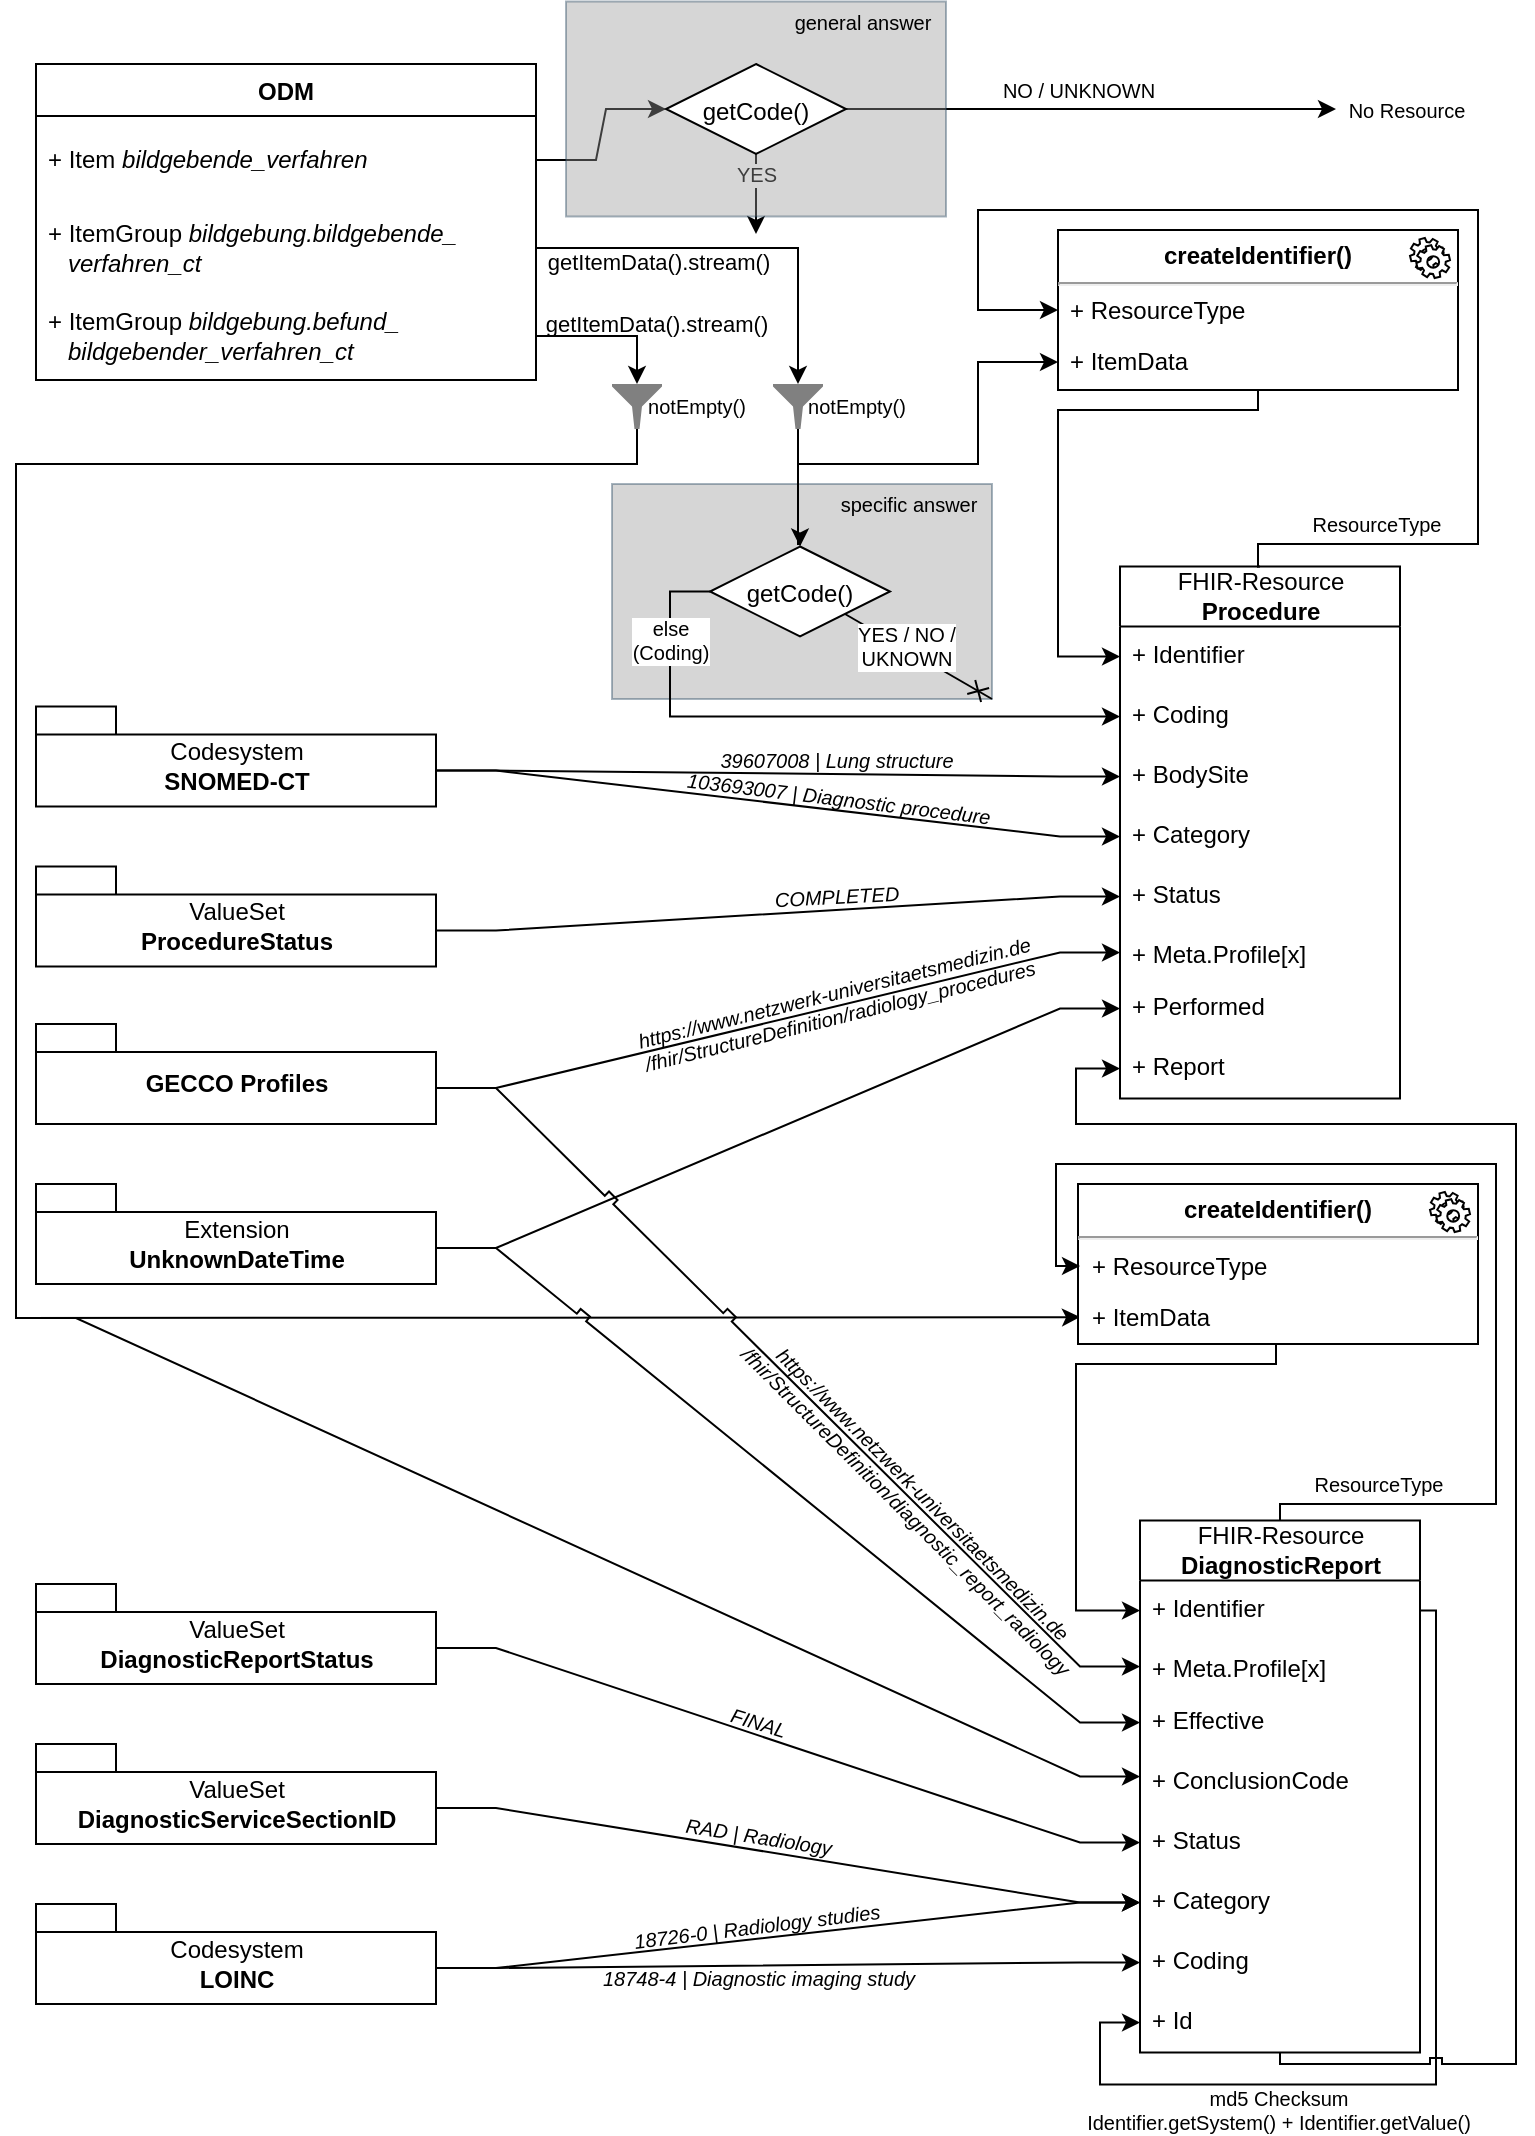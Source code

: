 <mxfile version="14.1.8" type="device"><diagram id="iyaxrp2BYqomliWlwEI3" name="Seite-1"><mxGraphModel dx="981" dy="567" grid="1" gridSize="10" guides="1" tooltips="1" connect="1" arrows="1" fold="0" page="1" pageScale="1" pageWidth="827" pageHeight="1169" math="0" shadow="0"><root><mxCell id="0"/><mxCell id="1" parent="0"/><mxCell id="_wZWQKxSspzxyNyO0kQq-55" style="edgeStyle=orthogonalEdgeStyle;rounded=0;jumpStyle=sharp;orthogonalLoop=1;jettySize=auto;html=1;entryX=0;entryY=0.5;entryDx=0;entryDy=0;endArrow=classic;endFill=1;fontSize=10;exitX=0.5;exitY=1;exitDx=0;exitDy=0;exitPerimeter=0;" parent="1" source="_wZWQKxSspzxyNyO0kQq-5" target="_wZWQKxSspzxyNyO0kQq-35" edge="1"><mxGeometry relative="1" as="geometry"><mxPoint x="310" y="260" as="sourcePoint"/><Array as="points"><mxPoint x="341" y="240"/><mxPoint x="30" y="240"/><mxPoint x="30" y="667"/><mxPoint x="540" y="667"/></Array></mxGeometry></mxCell><mxCell id="inN6EH1Bo5AT8wFp5_ku-1" value="&lt;p style=&quot;margin: 0px ; margin-top: 6px ; text-align: center&quot;&gt;&lt;b&gt;createIdentifier()&lt;/b&gt;&lt;/p&gt;&lt;hr&gt;&lt;p style=&quot;margin: 0px ; margin-left: 8px&quot;&gt;&lt;span style=&quot;color: rgba(0 , 0 , 0 , 0) ; font-family: monospace ; font-size: 0px&quot;&gt;%3CmxGraphModel%3E%3Croot%3E%3CmxCell%20id%3D%220%22%2F%3E%3CmxCell%20id%3D%221%22%20parent%3D%220%22%2F%3E%3CmxCell%20id%3D%222%22%20value%3D%22%2B%20Id%22%20style%3D%22text%3BstrokeColor%3Dnone%3BfillColor%3Dnone%3Balign%3Dleft%3BverticalAlign%3Dtop%3BspacingLeft%3D4%3BspacingRight%3D4%3Boverflow%3Dhidden%3Brotatable%3D0%3Bpoints%3D%5B%5B0%2C0.5%5D%2C%5B1%2C0.5%5D%5D%3BportConstraint%3Deastwest%3B%22%20vertex%3D%221%22%20parent%3D%221%22%3E%3CmxGeometry%20x%3D%22520%22%20y%3D%22270%22%20width%3D%22140%22%20height%3D%2230%22%20as%3D%22geometry%22%2F%3E%3C%2FmxCell%3E%3CmxCell%20id%3D%223%22%20value%3D%22%2B%20Identifier%22%20style%3D%22text%3BstrokeColor%3Dnone%3BfillColor%3Dnone%3Balign%3Dleft%3BverticalAlign%3Dtop%3BspacingLeft%3D4%3BspacingRight%3D4%3Boverflow%3Dhidden%3Brotatable%3D0%3Bpoints%3D%5B%5B0%2C0.5%5D%2C%5B1%2C0.5%5D%5D%3BportConstraint%3Deastwest%3B%22%20vertex%3D%221%22%20parent%3D%221%22%3E%3CmxGeometry%20x%3D%22520%22%20y%3D%22300%22%20width%3D%22140%22%20height%3D%2230%22%20as%3D%22geometry%22%2F%3E%3C%2FmxCell%3E%3C%2Froot%3E%3C%2FmxGraphModel%3E&lt;/span&gt;&lt;br&gt;&lt;/p&gt;" style="align=left;overflow=fill;html=1;dropTarget=0;labelBorderColor=none;" parent="1" vertex="1"><mxGeometry x="551" y="123.0" width="200" height="80" as="geometry"/></mxCell><mxCell id="inN6EH1Bo5AT8wFp5_ku-2" value="" style="shape=mxgraph.bpmn.service_task;html=1;outlineConnect=0;fontFamily=Helvetica;fontSize=12;fontColor=#000000;align=center;strokeColor=#000000;fillColor=#ffffff;" parent="inN6EH1Bo5AT8wFp5_ku-1" vertex="1"><mxGeometry x="1" width="20" height="20" relative="1" as="geometry"><mxPoint x="-24" y="4" as="offset"/></mxGeometry></mxCell><mxCell id="inN6EH1Bo5AT8wFp5_ku-8" value="+ ResourceType" style="text;strokeColor=none;fillColor=none;align=left;verticalAlign=top;spacingLeft=4;spacingRight=4;overflow=hidden;rotatable=0;points=[[0,0.5],[1,0.5]];portConstraint=eastwest;" parent="1" vertex="1"><mxGeometry x="551" y="149.5" width="200" height="27" as="geometry"/></mxCell><mxCell id="inN6EH1Bo5AT8wFp5_ku-7" value="+ ItemData" style="text;strokeColor=none;fillColor=none;align=left;verticalAlign=top;spacingLeft=4;spacingRight=4;overflow=hidden;rotatable=0;points=[[0,0.5],[1,0.5]];portConstraint=eastwest;" parent="1" vertex="1"><mxGeometry x="551" y="175.0" width="200" height="27" as="geometry"/></mxCell><mxCell id="QgQMyGTvP6f6kV8Qcpw5-3" value="" style="rounded=0;whiteSpace=wrap;html=1;labelBackgroundColor=none;fontFamily=Helvetica;fontSize=10;noLabel=1;opacity=40;strokeColor=#23445d;fillColor=#999999;" parent="1" vertex="1"><mxGeometry x="328" y="250" width="190" height="107.5" as="geometry"/></mxCell><mxCell id="inN6EH1Bo5AT8wFp5_ku-5" style="edgeStyle=orthogonalEdgeStyle;rounded=0;orthogonalLoop=1;jettySize=auto;html=1;exitX=0.5;exitY=0;exitDx=0;exitDy=0;entryX=0;entryY=0.5;entryDx=0;entryDy=0;" parent="1" source="799P35jyVqVCuxSRQqy6-5" target="inN6EH1Bo5AT8wFp5_ku-8" edge="1"><mxGeometry relative="1" as="geometry"><mxPoint x="501" y="163.0" as="targetPoint"/><Array as="points"><mxPoint x="651" y="291"/><mxPoint x="651" y="280"/><mxPoint x="761" y="280"/><mxPoint x="761" y="113"/><mxPoint x="511" y="113"/><mxPoint x="511" y="163"/></Array></mxGeometry></mxCell><mxCell id="inN6EH1Bo5AT8wFp5_ku-48" value="ResourceType" style="edgeLabel;html=1;align=center;verticalAlign=middle;resizable=0;points=[];fontSize=10;" parent="inN6EH1Bo5AT8wFp5_ku-5" vertex="1" connectable="0"><mxGeometry x="-0.886" y="-1" relative="1" as="geometry"><mxPoint x="35.32" y="-11" as="offset"/></mxGeometry></mxCell><mxCell id="799P35jyVqVCuxSRQqy6-5" value="&lt;span style=&quot;font-weight: normal&quot;&gt;FHIR-Resource&lt;/span&gt;&lt;br&gt;Procedure" style="swimlane;fontStyle=1;childLayout=stackLayout;horizontal=1;startSize=30;fillColor=none;horizontalStack=0;resizeParent=1;resizeParentMax=0;resizeLast=0;collapsible=1;marginBottom=0;html=1;" parent="1" vertex="1"><mxGeometry x="582" y="291.25" width="140" height="266" as="geometry"/></mxCell><mxCell id="799P35jyVqVCuxSRQqy6-6" value="+ Identifier" style="text;strokeColor=none;fillColor=none;align=left;verticalAlign=top;spacingLeft=4;spacingRight=4;overflow=hidden;rotatable=0;points=[[0,0.5],[1,0.5]];portConstraint=eastwest;" parent="799P35jyVqVCuxSRQqy6-5" vertex="1"><mxGeometry y="30" width="140" height="30" as="geometry"/></mxCell><mxCell id="inN6EH1Bo5AT8wFp5_ku-45" value="+ Coding" style="text;strokeColor=none;fillColor=none;align=left;verticalAlign=top;spacingLeft=4;spacingRight=4;overflow=hidden;rotatable=0;points=[[0,0.5],[1,0.5]];portConstraint=eastwest;" parent="799P35jyVqVCuxSRQqy6-5" vertex="1"><mxGeometry y="60" width="140" height="30" as="geometry"/></mxCell><mxCell id="_wZWQKxSspzxyNyO0kQq-19" value="+ BodySite" style="text;strokeColor=none;fillColor=none;align=left;verticalAlign=top;spacingLeft=4;spacingRight=4;overflow=hidden;rotatable=0;points=[[0,0.5],[1,0.5]];portConstraint=eastwest;" parent="799P35jyVqVCuxSRQqy6-5" vertex="1"><mxGeometry y="90" width="140" height="30" as="geometry"/></mxCell><mxCell id="inN6EH1Bo5AT8wFp5_ku-9" value="+ Category" style="text;strokeColor=none;fillColor=none;align=left;verticalAlign=top;spacingLeft=4;spacingRight=4;overflow=hidden;rotatable=0;points=[[0,0.5],[1,0.5]];portConstraint=eastwest;" parent="799P35jyVqVCuxSRQqy6-5" vertex="1"><mxGeometry y="120" width="140" height="30" as="geometry"/></mxCell><mxCell id="inN6EH1Bo5AT8wFp5_ku-42" value="+ Status" style="text;strokeColor=none;fillColor=none;align=left;verticalAlign=top;spacingLeft=4;spacingRight=4;overflow=hidden;rotatable=0;points=[[0,0.5],[1,0.5]];portConstraint=eastwest;" parent="799P35jyVqVCuxSRQqy6-5" vertex="1"><mxGeometry y="150" width="140" height="30" as="geometry"/></mxCell><mxCell id="799P35jyVqVCuxSRQqy6-8" value="+ Meta.Profile[x]" style="text;strokeColor=none;fillColor=none;align=left;verticalAlign=top;spacingLeft=4;spacingRight=4;overflow=hidden;rotatable=0;points=[[0,0.5],[1,0.5]];portConstraint=eastwest;" parent="799P35jyVqVCuxSRQqy6-5" vertex="1"><mxGeometry y="180" width="140" height="26" as="geometry"/></mxCell><mxCell id="inN6EH1Bo5AT8wFp5_ku-15" value="+ Performed" style="text;strokeColor=none;fillColor=none;align=left;verticalAlign=top;spacingLeft=4;spacingRight=4;overflow=hidden;rotatable=0;points=[[0,0.5],[1,0.5]];portConstraint=eastwest;" parent="799P35jyVqVCuxSRQqy6-5" vertex="1"><mxGeometry y="206" width="140" height="30" as="geometry"/></mxCell><mxCell id="_wZWQKxSspzxyNyO0kQq-48" value="+ Report" style="text;strokeColor=none;fillColor=none;align=left;verticalAlign=top;spacingLeft=4;spacingRight=4;overflow=hidden;rotatable=0;points=[[0,0.5],[1,0.5]];portConstraint=eastwest;" parent="799P35jyVqVCuxSRQqy6-5" vertex="1"><mxGeometry y="236" width="140" height="30" as="geometry"/></mxCell><mxCell id="799P35jyVqVCuxSRQqy6-14" value="ODM" style="swimlane;fontStyle=1;childLayout=stackLayout;horizontal=1;startSize=26;fillColor=none;horizontalStack=0;resizeParent=1;resizeParentMax=0;resizeLast=0;collapsible=1;marginBottom=0;" parent="1" vertex="1"><mxGeometry x="40" y="40" width="250" height="158" as="geometry"/></mxCell><mxCell id="799P35jyVqVCuxSRQqy6-15" value="+ Item&amp;nbsp;&lt;i&gt;bildgebende_verfahren&lt;/i&gt;" style="text;strokeColor=none;fillColor=none;align=left;verticalAlign=middle;spacingLeft=4;spacingRight=4;overflow=hidden;rotatable=0;points=[[0,0.5],[1,0.5]];portConstraint=eastwest;fontStyle=0;whiteSpace=wrap;html=1;" parent="799P35jyVqVCuxSRQqy6-14" vertex="1"><mxGeometry y="26" width="250" height="44" as="geometry"/></mxCell><mxCell id="inN6EH1Bo5AT8wFp5_ku-60" value="+ ItemGroup &lt;i&gt;bildgebung.bildgebende_&lt;br&gt;&amp;nbsp; &amp;nbsp;verfahren_ct&lt;/i&gt;" style="text;strokeColor=none;fillColor=none;align=left;verticalAlign=middle;spacingLeft=4;spacingRight=4;overflow=hidden;rotatable=0;points=[[0,0.5],[1,0.5]];portConstraint=eastwest;fontStyle=0;whiteSpace=wrap;html=1;" parent="799P35jyVqVCuxSRQqy6-14" vertex="1"><mxGeometry y="70" width="250" height="44" as="geometry"/></mxCell><mxCell id="_wZWQKxSspzxyNyO0kQq-1" value="+ ItemGroup&amp;nbsp;&lt;i&gt;bildgebung.befund_&lt;br&gt;&amp;nbsp; &amp;nbsp;bildgebender_verfahren_ct&lt;/i&gt;" style="text;strokeColor=none;fillColor=none;align=left;verticalAlign=middle;spacingLeft=4;spacingRight=4;overflow=hidden;rotatable=0;points=[[0,0.5],[1,0.5]];portConstraint=eastwest;fontStyle=0;whiteSpace=wrap;html=1;" parent="799P35jyVqVCuxSRQqy6-14" vertex="1"><mxGeometry y="114" width="250" height="44" as="geometry"/></mxCell><mxCell id="inN6EH1Bo5AT8wFp5_ku-17" style="edgeStyle=entityRelationEdgeStyle;rounded=0;orthogonalLoop=1;jettySize=auto;html=1;exitX=0;exitY=0;exitDx=200;exitDy=32;exitPerimeter=0;" parent="1" source="799P35jyVqVCuxSRQqy6-33" target="inN6EH1Bo5AT8wFp5_ku-15" edge="1"><mxGeometry relative="1" as="geometry"/></mxCell><mxCell id="_wZWQKxSspzxyNyO0kQq-53" style="edgeStyle=entityRelationEdgeStyle;rounded=0;jumpStyle=sharp;orthogonalLoop=1;jettySize=auto;html=1;exitX=0;exitY=0;exitDx=200;exitDy=32;exitPerimeter=0;entryX=0;entryY=0.5;entryDx=0;entryDy=0;endArrow=classic;endFill=1;fontSize=10;" parent="1" source="799P35jyVqVCuxSRQqy6-33" target="_wZWQKxSspzxyNyO0kQq-30" edge="1"><mxGeometry relative="1" as="geometry"/></mxCell><mxCell id="799P35jyVqVCuxSRQqy6-33" value="&lt;span style=&quot;font-weight: normal&quot;&gt;Extension&lt;/span&gt;&lt;br&gt;UnknownDateTime" style="shape=folder;fontStyle=1;spacingTop=10;tabWidth=40;tabHeight=14;tabPosition=left;html=1;" parent="1" vertex="1"><mxGeometry x="40" y="600" width="200" height="50" as="geometry"/></mxCell><mxCell id="799P35jyVqVCuxSRQqy6-47" style="edgeStyle=entityRelationEdgeStyle;rounded=0;orthogonalLoop=1;jettySize=auto;html=1;exitX=0;exitY=0;exitDx=200;exitDy=32;exitPerimeter=0;entryX=0;entryY=0.5;entryDx=0;entryDy=0;startArrow=none;startFill=0;endArrow=classic;endFill=1;fontStyle=2" parent="1" source="799P35jyVqVCuxSRQqy6-46" target="799P35jyVqVCuxSRQqy6-8" edge="1"><mxGeometry relative="1" as="geometry"/></mxCell><mxCell id="799P35jyVqVCuxSRQqy6-48" value="&lt;div&gt;&lt;font style=&quot;font-size: 10px&quot;&gt;&lt;span style=&quot;color: rgb(0 , 0 , 0) ; font-weight: 400 ; letter-spacing: normal ; text-align: center ; text-indent: 0px ; text-transform: none ; word-spacing: 0px ; display: inline ; float: none ; font-size: 10px&quot;&gt;https://www.netzwerk-universitaetsmedizin.de&lt;br&gt;&lt;/span&gt;&lt;/font&gt;&lt;font style=&quot;font-size: 10px&quot;&gt;&lt;span style=&quot;color: rgb(0 , 0 , 0) ; font-weight: 400 ; letter-spacing: normal ; text-align: center ; text-indent: 0px ; text-transform: none ; word-spacing: 0px ; display: inline ; float: none ; font-size: 10px&quot;&gt;/&lt;/span&gt;&lt;span style=&quot;color: rgb(0 , 0 , 0) ; font-weight: 400 ; letter-spacing: normal ; text-align: center ; text-indent: 0px ; text-transform: none ; word-spacing: 0px ; display: inline ; float: none ; font-size: 10px&quot;&gt;fhir/StructureDefinition/radiology_procedures&lt;/span&gt;&lt;/font&gt;&lt;/div&gt;" style="edgeLabel;html=1;align=center;verticalAlign=middle;resizable=0;points=[];fontSize=10;rotation=346;fontStyle=2;fontFamily=Helvetica;labelBackgroundColor=none;" parent="799P35jyVqVCuxSRQqy6-47" vertex="1" connectable="0"><mxGeometry x="-0.262" y="-1" relative="1" as="geometry"><mxPoint x="73.35" y="-20.52" as="offset"/></mxGeometry></mxCell><mxCell id="_wZWQKxSspzxyNyO0kQq-52" style="edgeStyle=entityRelationEdgeStyle;rounded=0;orthogonalLoop=1;jettySize=auto;html=1;exitX=0;exitY=0;exitDx=200;exitDy=32;exitPerimeter=0;endArrow=classic;endFill=1;fontSize=10;jumpStyle=sharp;" parent="1" source="799P35jyVqVCuxSRQqy6-46" target="_wZWQKxSspzxyNyO0kQq-33" edge="1"><mxGeometry relative="1" as="geometry"/></mxCell><mxCell id="4mk9d7q9P4M9gtnci7Jh-4" value="&lt;font style=&quot;font-style: italic;&quot;&gt;https://www.netzwerk-universitaetsmedizin.de&lt;br&gt;&lt;/font&gt;&lt;font style=&quot;font-style: italic;&quot;&gt;/fhir/StructureDefinition/diagnostic_report_radiology&lt;/font&gt;" style="edgeLabel;html=1;align=center;verticalAlign=middle;resizable=0;points=[];fontSize=10;labelBackgroundColor=none;rotation=45;" vertex="1" connectable="0" parent="_wZWQKxSspzxyNyO0kQq-52"><mxGeometry x="0.383" y="-1" relative="1" as="geometry"><mxPoint y="-2" as="offset"/></mxGeometry></mxCell><mxCell id="799P35jyVqVCuxSRQqy6-46" value="GECCO Profiles" style="shape=folder;fontStyle=1;spacingTop=10;tabWidth=40;tabHeight=14;tabPosition=left;html=1;" parent="1" vertex="1"><mxGeometry x="40" y="520" width="200" height="50" as="geometry"/></mxCell><mxCell id="inN6EH1Bo5AT8wFp5_ku-13" style="edgeStyle=orthogonalEdgeStyle;rounded=0;orthogonalLoop=1;jettySize=auto;html=1;entryX=0;entryY=0.5;entryDx=0;entryDy=0;" parent="1" source="inN6EH1Bo5AT8wFp5_ku-1" target="799P35jyVqVCuxSRQqy6-6" edge="1"><mxGeometry relative="1" as="geometry"><Array as="points"><mxPoint x="651" y="213"/><mxPoint x="551" y="213"/><mxPoint x="551" y="336"/></Array></mxGeometry></mxCell><mxCell id="_wZWQKxSspzxyNyO0kQq-21" style="edgeStyle=entityRelationEdgeStyle;rounded=0;orthogonalLoop=1;jettySize=auto;html=1;exitX=0;exitY=0;exitDx=200;exitDy=32;exitPerimeter=0;fontSize=10;" parent="1" source="inN6EH1Bo5AT8wFp5_ku-16" target="_wZWQKxSspzxyNyO0kQq-19" edge="1"><mxGeometry relative="1" as="geometry"/></mxCell><mxCell id="_wZWQKxSspzxyNyO0kQq-23" value="39607008 | Lung structure" style="edgeLabel;html=1;align=center;verticalAlign=middle;resizable=0;points=[];fontSize=10;fontStyle=2;labelBackgroundColor=none;rotation=0;" parent="_wZWQKxSspzxyNyO0kQq-21" vertex="1" connectable="0"><mxGeometry x="0.159" y="-1" relative="1" as="geometry"><mxPoint x="2" y="-8" as="offset"/></mxGeometry></mxCell><mxCell id="inN6EH1Bo5AT8wFp5_ku-16" value="&lt;span style=&quot;font-weight: normal&quot;&gt;Codesystem&lt;/span&gt;&lt;br&gt;SNOMED-CT" style="shape=folder;fontStyle=1;spacingTop=10;tabWidth=40;tabHeight=14;tabPosition=left;html=1;" parent="1" vertex="1"><mxGeometry x="40" y="361.25" width="200" height="50" as="geometry"/></mxCell><mxCell id="inN6EH1Bo5AT8wFp5_ku-20" style="edgeStyle=entityRelationEdgeStyle;rounded=0;orthogonalLoop=1;jettySize=auto;html=1;exitX=0;exitY=0;exitDx=200;exitDy=32;exitPerimeter=0;" parent="1" source="inN6EH1Bo5AT8wFp5_ku-16" target="inN6EH1Bo5AT8wFp5_ku-9" edge="1"><mxGeometry relative="1" as="geometry"><mxPoint x="240" y="392" as="sourcePoint"/><mxPoint x="520" y="385" as="targetPoint"/></mxGeometry></mxCell><mxCell id="_wZWQKxSspzxyNyO0kQq-22" value="103693007 | Diagnostic procedure" style="edgeLabel;html=1;align=center;verticalAlign=middle;resizable=0;points=[];fontSize=10;fontStyle=2;rotation=7;labelBackgroundColor=none;" parent="inN6EH1Bo5AT8wFp5_ku-20" vertex="1" connectable="0"><mxGeometry x="0.163" y="2" relative="1" as="geometry"><mxPoint x="2" y="-4" as="offset"/></mxGeometry></mxCell><mxCell id="inN6EH1Bo5AT8wFp5_ku-37" style="edgeStyle=orthogonalEdgeStyle;rounded=0;orthogonalLoop=1;jettySize=auto;html=1;exitX=0.5;exitY=1;exitDx=0;exitDy=0;exitPerimeter=0;entryX=0.5;entryY=0;entryDx=0;entryDy=0;" parent="1" source="inN6EH1Bo5AT8wFp5_ku-22" target="inN6EH1Bo5AT8wFp5_ku-28" edge="1"><mxGeometry relative="1" as="geometry"><Array as="points"><mxPoint x="421" y="280"/><mxPoint x="422" y="280"/></Array></mxGeometry></mxCell><mxCell id="inN6EH1Bo5AT8wFp5_ku-59" style="edgeStyle=orthogonalEdgeStyle;rounded=0;orthogonalLoop=1;jettySize=auto;html=1;exitX=0.5;exitY=1;exitDx=0;exitDy=0;exitPerimeter=0;fontSize=10;" parent="1" source="inN6EH1Bo5AT8wFp5_ku-22" target="inN6EH1Bo5AT8wFp5_ku-7" edge="1"><mxGeometry relative="1" as="geometry"><Array as="points"><mxPoint x="421" y="240"/><mxPoint x="511" y="240"/><mxPoint x="511" y="189"/></Array></mxGeometry></mxCell><mxCell id="inN6EH1Bo5AT8wFp5_ku-26" style="edgeStyle=orthogonalEdgeStyle;rounded=0;orthogonalLoop=1;jettySize=auto;html=1;exitX=1;exitY=0.5;exitDx=0;exitDy=0;entryX=0.5;entryY=0;entryDx=0;entryDy=0;entryPerimeter=0;" parent="1" source="inN6EH1Bo5AT8wFp5_ku-60" target="inN6EH1Bo5AT8wFp5_ku-22" edge="1"><mxGeometry relative="1" as="geometry"><mxPoint x="351" y="252.0" as="sourcePoint"/><Array as="points"><mxPoint x="421" y="132"/></Array></mxGeometry></mxCell><mxCell id="inN6EH1Bo5AT8wFp5_ku-58" value="getItemData().stream()" style="edgeLabel;html=1;align=center;verticalAlign=middle;resizable=0;points=[];labelBackgroundColor=none;" parent="inN6EH1Bo5AT8wFp5_ku-26" vertex="1" connectable="0"><mxGeometry x="0.144" relative="1" as="geometry"><mxPoint x="-53.71" y="6.5" as="offset"/></mxGeometry></mxCell><mxCell id="inN6EH1Bo5AT8wFp5_ku-35" style="edgeStyle=orthogonalEdgeStyle;rounded=0;orthogonalLoop=1;jettySize=auto;html=1;exitX=0;exitY=0.5;exitDx=0;exitDy=0;entryX=0;entryY=0.5;entryDx=0;entryDy=0;" parent="1" source="inN6EH1Bo5AT8wFp5_ku-28" target="inN6EH1Bo5AT8wFp5_ku-45" edge="1"><mxGeometry relative="1" as="geometry"><mxPoint x="152" y="383" as="targetPoint"/><mxPoint x="141" y="305.5" as="sourcePoint"/></mxGeometry></mxCell><mxCell id="inN6EH1Bo5AT8wFp5_ku-38" value="else&lt;br style=&quot;font-size: 10px;&quot;&gt;(Coding)" style="edgeLabel;html=1;align=center;verticalAlign=middle;resizable=0;points=[];fontSize=10;" parent="inN6EH1Bo5AT8wFp5_ku-35" vertex="1" connectable="0"><mxGeometry x="-0.476" relative="1" as="geometry"><mxPoint y="-37" as="offset"/></mxGeometry></mxCell><mxCell id="_wZWQKxSspzxyNyO0kQq-39" style="rounded=0;orthogonalLoop=1;jettySize=auto;html=1;exitX=1;exitY=1;exitDx=0;exitDy=0;fontSize=10;entryX=1;entryY=1;entryDx=0;entryDy=0;endArrow=cross;endFill=0;" parent="1" source="inN6EH1Bo5AT8wFp5_ku-28" target="QgQMyGTvP6f6kV8Qcpw5-3" edge="1"><mxGeometry relative="1" as="geometry"><mxPoint x="490" y="360" as="targetPoint"/></mxGeometry></mxCell><mxCell id="_wZWQKxSspzxyNyO0kQq-44" value="YES / NO /&lt;br style=&quot;font-size: 10px;&quot;&gt;UKNOWN" style="edgeLabel;html=1;align=center;verticalAlign=middle;resizable=0;points=[];fontSize=10;" parent="_wZWQKxSspzxyNyO0kQq-39" vertex="1" connectable="0"><mxGeometry x="-0.199" y="1" relative="1" as="geometry"><mxPoint as="offset"/></mxGeometry></mxCell><mxCell id="inN6EH1Bo5AT8wFp5_ku-28" value="&lt;p style=&quot;line-height: 100%&quot;&gt;getCode()&lt;/p&gt;" style="rhombus;whiteSpace=wrap;html=1;aspect=fixed;verticalAlign=middle;" parent="1" vertex="1"><mxGeometry x="377" y="281.25" width="90" height="45" as="geometry"/></mxCell><mxCell id="inN6EH1Bo5AT8wFp5_ku-64" style="edgeStyle=orthogonalEdgeStyle;rounded=0;orthogonalLoop=1;jettySize=auto;html=1;exitX=1;exitY=0.5;exitDx=0;exitDy=0;fontFamily=Helvetica;fontSize=10;endArrow=classic;endFill=1;" parent="1" source="inN6EH1Bo5AT8wFp5_ku-62" target="inN6EH1Bo5AT8wFp5_ku-68" edge="1"><mxGeometry relative="1" as="geometry"><mxPoint x="680" y="88" as="targetPoint"/></mxGeometry></mxCell><mxCell id="inN6EH1Bo5AT8wFp5_ku-65" value="NO / UNKNOWN" style="edgeLabel;html=1;align=center;verticalAlign=middle;resizable=0;points=[];fontSize=10;fontFamily=Helvetica;" parent="inN6EH1Bo5AT8wFp5_ku-64" vertex="1" connectable="0"><mxGeometry x="-0.304" y="-1" relative="1" as="geometry"><mxPoint x="30.17" y="-11" as="offset"/></mxGeometry></mxCell><mxCell id="inN6EH1Bo5AT8wFp5_ku-70" value="YES" style="edgeStyle=orthogonalEdgeStyle;rounded=0;orthogonalLoop=1;jettySize=auto;html=1;exitX=0.5;exitY=1;exitDx=0;exitDy=0;endArrow=classic;endFill=1;fontFamily=Helvetica;fontSize=10;fontColor=#000000;" parent="1" edge="1"><mxGeometry x="-0.333" relative="1" as="geometry"><mxPoint x="400" y="125" as="targetPoint"/><Array as="points"><mxPoint x="400" y="95"/><mxPoint x="400" y="95"/></Array><mxPoint as="offset"/><mxPoint x="400" y="80" as="sourcePoint"/></mxGeometry></mxCell><mxCell id="inN6EH1Bo5AT8wFp5_ku-63" style="edgeStyle=entityRelationEdgeStyle;rounded=0;orthogonalLoop=1;jettySize=auto;html=1;exitX=1;exitY=0.5;exitDx=0;exitDy=0;fontFamily=Helvetica;fontSize=10;" parent="1" source="799P35jyVqVCuxSRQqy6-15" target="inN6EH1Bo5AT8wFp5_ku-62" edge="1"><mxGeometry relative="1" as="geometry"/></mxCell><mxCell id="inN6EH1Bo5AT8wFp5_ku-68" value="No Resource" style="text;html=1;align=center;verticalAlign=middle;resizable=0;points=[];autosize=1;fontSize=10;fontFamily=Helvetica;fontColor=#000000;" parent="1" vertex="1"><mxGeometry x="690" y="52.5" width="70" height="20" as="geometry"/></mxCell><mxCell id="QgQMyGTvP6f6kV8Qcpw5-4" value="specific answer" style="text;html=1;align=center;verticalAlign=middle;resizable=0;points=[];autosize=1;fontSize=10;fontFamily=Helvetica;fontColor=none;" parent="1" vertex="1"><mxGeometry x="435.5" y="250" width="80" height="20" as="geometry"/></mxCell><mxCell id="_wZWQKxSspzxyNyO0kQq-3" value="" style="group" parent="1" vertex="1" connectable="0"><mxGeometry x="408.5" y="200.0" width="71.5" height="22.5" as="geometry"/></mxCell><mxCell id="inN6EH1Bo5AT8wFp5_ku-22" value="" style="aspect=fixed;pointerEvents=1;shadow=0;dashed=0;html=1;strokeColor=none;labelPosition=center;verticalLabelPosition=bottom;verticalAlign=top;align=center;shape=mxgraph.mscae.enterprise.filter;fillColor=#808080;" parent="_wZWQKxSspzxyNyO0kQq-3" vertex="1"><mxGeometry width="25" height="22.5" as="geometry"/></mxCell><mxCell id="inN6EH1Bo5AT8wFp5_ku-57" value="&lt;font style=&quot;font-size: 10px&quot;&gt;notEmpty()&lt;/font&gt;" style="text;html=1;align=center;verticalAlign=middle;resizable=0;points=[];autosize=1;" parent="_wZWQKxSspzxyNyO0kQq-3" vertex="1"><mxGeometry x="11.5" y="1.25" width="60" height="20" as="geometry"/></mxCell><mxCell id="_wZWQKxSspzxyNyO0kQq-4" value="" style="group" parent="1" vertex="1" connectable="0"><mxGeometry x="328" y="200.0" width="71.5" height="22.5" as="geometry"/></mxCell><mxCell id="_wZWQKxSspzxyNyO0kQq-5" value="" style="aspect=fixed;pointerEvents=1;shadow=0;dashed=0;html=1;strokeColor=none;labelPosition=center;verticalLabelPosition=bottom;verticalAlign=top;align=center;shape=mxgraph.mscae.enterprise.filter;fillColor=#808080;" parent="_wZWQKxSspzxyNyO0kQq-4" vertex="1"><mxGeometry width="25" height="22.5" as="geometry"/></mxCell><mxCell id="_wZWQKxSspzxyNyO0kQq-6" value="&lt;font style=&quot;font-size: 10px&quot;&gt;notEmpty()&lt;/font&gt;" style="text;html=1;align=center;verticalAlign=middle;resizable=0;points=[];autosize=1;" parent="_wZWQKxSspzxyNyO0kQq-4" vertex="1"><mxGeometry x="11.5" y="1.25" width="60" height="20" as="geometry"/></mxCell><mxCell id="_wZWQKxSspzxyNyO0kQq-9" value="" style="group" parent="1" vertex="1" connectable="0"><mxGeometry x="305" y="8.75" width="190" height="107.5" as="geometry"/></mxCell><mxCell id="QgQMyGTvP6f6kV8Qcpw5-1" value="" style="rounded=0;whiteSpace=wrap;html=1;labelBackgroundColor=none;fontFamily=Helvetica;fontSize=10;noLabel=1;opacity=40;strokeColor=#23445d;fillColor=#999999;" parent="_wZWQKxSspzxyNyO0kQq-9" vertex="1"><mxGeometry width="190" height="107.5" as="geometry"/></mxCell><mxCell id="inN6EH1Bo5AT8wFp5_ku-62" value="&lt;p style=&quot;line-height: 100%&quot;&gt;getCode()&lt;/p&gt;" style="rhombus;whiteSpace=wrap;html=1;aspect=fixed;verticalAlign=middle;" parent="_wZWQKxSspzxyNyO0kQq-9" vertex="1"><mxGeometry x="50" y="31.25" width="90" height="45" as="geometry"/></mxCell><mxCell id="QgQMyGTvP6f6kV8Qcpw5-2" value="general answer" style="text;html=1;align=center;verticalAlign=middle;resizable=0;points=[];autosize=1;fontSize=10;fontFamily=Helvetica;fontColor=none;" parent="_wZWQKxSspzxyNyO0kQq-9" vertex="1"><mxGeometry x="107.5" width="80" height="20" as="geometry"/></mxCell><mxCell id="_wZWQKxSspzxyNyO0kQq-10" style="edgeStyle=orthogonalEdgeStyle;rounded=0;orthogonalLoop=1;jettySize=auto;html=1;exitX=1;exitY=0.5;exitDx=0;exitDy=0;entryX=0.5;entryY=0;entryDx=0;entryDy=0;entryPerimeter=0;fontSize=10;" parent="1" source="_wZWQKxSspzxyNyO0kQq-1" target="_wZWQKxSspzxyNyO0kQq-5" edge="1"><mxGeometry relative="1" as="geometry"/></mxCell><mxCell id="_wZWQKxSspzxyNyO0kQq-12" value="getItemData().stream()" style="edgeLabel;html=1;align=center;verticalAlign=middle;resizable=0;points=[];labelBackgroundColor=none;" parent="1" vertex="1" connectable="0"><mxGeometry x="350.004" y="170" as="geometry"/></mxCell><mxCell id="_wZWQKxSspzxyNyO0kQq-24" value="&lt;p style=&quot;margin: 0px ; margin-top: 6px ; text-align: center&quot;&gt;&lt;b&gt;createIdentifier()&lt;/b&gt;&lt;/p&gt;&lt;hr&gt;&lt;p style=&quot;margin: 0px ; margin-left: 8px&quot;&gt;&lt;span style=&quot;color: rgba(0 , 0 , 0 , 0) ; font-family: monospace ; font-size: 0px&quot;&gt;%3CmxGraphModel%3E%3Croot%3E%3CmxCell%20id%3D%220%22%2F%3E%3CmxCell%20id%3D%221%22%20parent%3D%220%22%2F%3E%3CmxCell%20id%3D%222%22%20value%3D%22%2B%20Id%22%20style%3D%22text%3BstrokeColor%3Dnone%3BfillColor%3Dnone%3Balign%3Dleft%3BverticalAlign%3Dtop%3BspacingLeft%3D4%3BspacingRight%3D4%3Boverflow%3Dhidden%3Brotatable%3D0%3Bpoints%3D%5B%5B0%2C0.5%5D%2C%5B1%2C0.5%5D%5D%3BportConstraint%3Deastwest%3B%22%20vertex%3D%221%22%20parent%3D%221%22%3E%3CmxGeometry%20x%3D%22520%22%20y%3D%22270%22%20width%3D%22140%22%20height%3D%2230%22%20as%3D%22geometry%22%2F%3E%3C%2FmxCell%3E%3CmxCell%20id%3D%223%22%20value%3D%22%2B%20Identifier%22%20style%3D%22text%3BstrokeColor%3Dnone%3BfillColor%3Dnone%3Balign%3Dleft%3BverticalAlign%3Dtop%3BspacingLeft%3D4%3BspacingRight%3D4%3Boverflow%3Dhidden%3Brotatable%3D0%3Bpoints%3D%5B%5B0%2C0.5%5D%2C%5B1%2C0.5%5D%5D%3BportConstraint%3Deastwest%3B%22%20vertex%3D%221%22%20parent%3D%221%22%3E%3CmxGeometry%20x%3D%22520%22%20y%3D%22300%22%20width%3D%22140%22%20height%3D%2230%22%20as%3D%22geometry%22%2F%3E%3C%2FmxCell%3E%3C%2Froot%3E%3C%2FmxGraphModel%3E&lt;/span&gt;&lt;br&gt;&lt;/p&gt;" style="align=left;overflow=fill;html=1;dropTarget=0;labelBorderColor=none;" parent="1" vertex="1"><mxGeometry x="561" y="600" width="200" height="80" as="geometry"/></mxCell><mxCell id="_wZWQKxSspzxyNyO0kQq-25" value="" style="shape=mxgraph.bpmn.service_task;html=1;outlineConnect=0;fontFamily=Helvetica;fontSize=12;fontColor=#000000;align=center;strokeColor=#000000;fillColor=#ffffff;" parent="_wZWQKxSspzxyNyO0kQq-24" vertex="1"><mxGeometry x="1" width="20" height="20" relative="1" as="geometry"><mxPoint x="-24" y="4" as="offset"/></mxGeometry></mxCell><mxCell id="_wZWQKxSspzxyNyO0kQq-36" style="edgeStyle=orthogonalEdgeStyle;rounded=0;orthogonalLoop=1;jettySize=auto;html=1;exitX=0.5;exitY=0;exitDx=0;exitDy=0;entryX=0;entryY=0.5;entryDx=0;entryDy=0;fontSize=10;" parent="1" source="_wZWQKxSspzxyNyO0kQq-26" target="_wZWQKxSspzxyNyO0kQq-34" edge="1"><mxGeometry relative="1" as="geometry"><Array as="points"><mxPoint x="662" y="760"/><mxPoint x="770" y="760"/><mxPoint x="770" y="590"/><mxPoint x="550" y="590"/><mxPoint x="550" y="641"/></Array></mxGeometry></mxCell><mxCell id="_wZWQKxSspzxyNyO0kQq-37" value="ResourceType" style="edgeLabel;html=1;align=center;verticalAlign=middle;resizable=0;points=[];fontSize=10;" parent="_wZWQKxSspzxyNyO0kQq-36" vertex="1" connectable="0"><mxGeometry x="-0.836" y="3" relative="1" as="geometry"><mxPoint x="10.39" y="-7" as="offset"/></mxGeometry></mxCell><mxCell id="_wZWQKxSspzxyNyO0kQq-26" value="&lt;span style=&quot;font-weight: normal&quot;&gt;FHIR-Resource&lt;/span&gt;&lt;br&gt;DiagnosticReport" style="swimlane;fontStyle=1;childLayout=stackLayout;horizontal=1;startSize=30;fillColor=none;horizontalStack=0;resizeParent=1;resizeParentMax=0;resizeLast=0;collapsible=1;marginBottom=0;html=1;" parent="1" vertex="1"><mxGeometry x="592" y="768.25" width="140" height="266" as="geometry"/></mxCell><mxCell id="_wZWQKxSspzxyNyO0kQq-67" style="edgeStyle=orthogonalEdgeStyle;rounded=0;jumpStyle=sharp;orthogonalLoop=1;jettySize=auto;html=1;exitX=1;exitY=0.5;exitDx=0;exitDy=0;entryX=0;entryY=0.5;entryDx=0;entryDy=0;endArrow=classic;endFill=1;fontSize=10;" parent="_wZWQKxSspzxyNyO0kQq-26" source="_wZWQKxSspzxyNyO0kQq-27" target="_wZWQKxSspzxyNyO0kQq-32" edge="1"><mxGeometry relative="1" as="geometry"><Array as="points"><mxPoint x="148" y="45"/><mxPoint x="148" y="282"/><mxPoint x="-20" y="282"/><mxPoint x="-20" y="251"/></Array></mxGeometry></mxCell><mxCell id="4mk9d7q9P4M9gtnci7Jh-1" value="md5 Checksum &lt;br&gt;Identifier.getSystem() + Identifier.getValue()" style="edgeLabel;html=1;align=center;verticalAlign=middle;resizable=0;points=[];fontSize=10;labelBackgroundColor=none;fontStyle=0" vertex="1" connectable="0" parent="_wZWQKxSspzxyNyO0kQq-67"><mxGeometry x="0.567" relative="1" as="geometry"><mxPoint x="39.41" y="12" as="offset"/></mxGeometry></mxCell><mxCell id="_wZWQKxSspzxyNyO0kQq-27" value="+ Identifier" style="text;strokeColor=none;fillColor=none;align=left;verticalAlign=top;spacingLeft=4;spacingRight=4;overflow=hidden;rotatable=0;points=[[0,0.5],[1,0.5]];portConstraint=eastwest;" parent="_wZWQKxSspzxyNyO0kQq-26" vertex="1"><mxGeometry y="30" width="140" height="30" as="geometry"/></mxCell><mxCell id="_wZWQKxSspzxyNyO0kQq-33" value="+ Meta.Profile[x]" style="text;strokeColor=none;fillColor=none;align=left;verticalAlign=top;spacingLeft=4;spacingRight=4;overflow=hidden;rotatable=0;points=[[0,0.5],[1,0.5]];portConstraint=eastwest;" parent="_wZWQKxSspzxyNyO0kQq-26" vertex="1"><mxGeometry y="60" width="140" height="26" as="geometry"/></mxCell><mxCell id="_wZWQKxSspzxyNyO0kQq-30" value="+ Effective" style="text;strokeColor=none;fillColor=none;align=left;verticalAlign=top;spacingLeft=4;spacingRight=4;overflow=hidden;rotatable=0;points=[[0,0.5],[1,0.5]];portConstraint=eastwest;" parent="_wZWQKxSspzxyNyO0kQq-26" vertex="1"><mxGeometry y="86" width="140" height="30" as="geometry"/></mxCell><mxCell id="_wZWQKxSspzxyNyO0kQq-56" value="+ ConclusionCode" style="text;strokeColor=none;fillColor=none;align=left;verticalAlign=top;spacingLeft=4;spacingRight=4;overflow=hidden;rotatable=0;points=[[0,0.5],[1,0.5]];portConstraint=eastwest;" parent="_wZWQKxSspzxyNyO0kQq-26" vertex="1"><mxGeometry y="116" width="140" height="30" as="geometry"/></mxCell><mxCell id="_wZWQKxSspzxyNyO0kQq-28" value="+ Status" style="text;strokeColor=none;fillColor=none;align=left;verticalAlign=top;spacingLeft=4;spacingRight=4;overflow=hidden;rotatable=0;points=[[0,0.5],[1,0.5]];portConstraint=eastwest;" parent="_wZWQKxSspzxyNyO0kQq-26" vertex="1"><mxGeometry y="146" width="140" height="30" as="geometry"/></mxCell><mxCell id="_wZWQKxSspzxyNyO0kQq-31" value="+ Category" style="text;strokeColor=none;fillColor=none;align=left;verticalAlign=top;spacingLeft=4;spacingRight=4;overflow=hidden;rotatable=0;points=[[0,0.5],[1,0.5]];portConstraint=eastwest;" parent="_wZWQKxSspzxyNyO0kQq-26" vertex="1"><mxGeometry y="176" width="140" height="30" as="geometry"/></mxCell><mxCell id="_wZWQKxSspzxyNyO0kQq-29" value="+ Coding" style="text;strokeColor=none;fillColor=none;align=left;verticalAlign=top;spacingLeft=4;spacingRight=4;overflow=hidden;rotatable=0;points=[[0,0.5],[1,0.5]];portConstraint=eastwest;" parent="_wZWQKxSspzxyNyO0kQq-26" vertex="1"><mxGeometry y="206" width="140" height="30" as="geometry"/></mxCell><mxCell id="_wZWQKxSspzxyNyO0kQq-32" value="+ Id" style="text;strokeColor=none;fillColor=none;align=left;verticalAlign=top;spacingLeft=4;spacingRight=4;overflow=hidden;rotatable=0;points=[[0,0.5],[1,0.5]];portConstraint=eastwest;" parent="_wZWQKxSspzxyNyO0kQq-26" vertex="1"><mxGeometry y="236" width="140" height="30" as="geometry"/></mxCell><mxCell id="_wZWQKxSspzxyNyO0kQq-34" value="+ ResourceType" style="text;strokeColor=none;fillColor=none;align=left;verticalAlign=top;spacingLeft=4;spacingRight=4;overflow=hidden;rotatable=0;points=[[0,0.5],[1,0.5]];portConstraint=eastwest;" parent="1" vertex="1"><mxGeometry x="562" y="627.5" width="200" height="27" as="geometry"/></mxCell><mxCell id="_wZWQKxSspzxyNyO0kQq-35" value="+ ItemData" style="text;strokeColor=none;fillColor=none;align=left;verticalAlign=top;spacingLeft=4;spacingRight=4;overflow=hidden;rotatable=0;points=[[0,0.5],[1,0.5]];portConstraint=eastwest;" parent="1" vertex="1"><mxGeometry x="562" y="653" width="200" height="27" as="geometry"/></mxCell><mxCell id="_wZWQKxSspzxyNyO0kQq-38" style="edgeStyle=orthogonalEdgeStyle;rounded=0;orthogonalLoop=1;jettySize=auto;html=1;fontSize=10;entryX=0;entryY=0.5;entryDx=0;entryDy=0;" parent="1" source="_wZWQKxSspzxyNyO0kQq-24" target="_wZWQKxSspzxyNyO0kQq-27" edge="1"><mxGeometry relative="1" as="geometry"><Array as="points"><mxPoint x="660" y="690"/><mxPoint x="560" y="690"/><mxPoint x="560" y="813"/></Array></mxGeometry></mxCell><mxCell id="_wZWQKxSspzxyNyO0kQq-46" style="edgeStyle=entityRelationEdgeStyle;rounded=0;orthogonalLoop=1;jettySize=auto;html=1;exitX=0;exitY=0;exitDx=200;exitDy=32;exitPerimeter=0;entryX=0;entryY=0.5;entryDx=0;entryDy=0;endArrow=classic;endFill=1;fontSize=10;" parent="1" source="_wZWQKxSspzxyNyO0kQq-45" target="inN6EH1Bo5AT8wFp5_ku-42" edge="1"><mxGeometry relative="1" as="geometry"/></mxCell><mxCell id="_wZWQKxSspzxyNyO0kQq-47" value="COMPLETED" style="edgeLabel;html=1;align=center;verticalAlign=middle;resizable=0;points=[];fontSize=10;fontStyle=2;labelBackgroundColor=none;rotation=357;" parent="_wZWQKxSspzxyNyO0kQq-46" vertex="1" connectable="0"><mxGeometry x="0.169" relative="1" as="geometry"><mxPoint y="-7" as="offset"/></mxGeometry></mxCell><mxCell id="_wZWQKxSspzxyNyO0kQq-45" value="&lt;span style=&quot;font-weight: normal&quot;&gt;ValueSet&lt;/span&gt;&lt;br&gt;ProcedureStatus" style="shape=folder;fontStyle=1;spacingTop=10;tabWidth=40;tabHeight=14;tabPosition=left;html=1;" parent="1" vertex="1"><mxGeometry x="40" y="441.25" width="200" height="50" as="geometry"/></mxCell><mxCell id="_wZWQKxSspzxyNyO0kQq-54" style="edgeStyle=entityRelationEdgeStyle;rounded=0;jumpStyle=sharp;orthogonalLoop=1;jettySize=auto;html=1;exitX=0;exitY=0;exitDx=200;exitDy=32;exitPerimeter=0;endArrow=classic;endFill=1;fontSize=10;" parent="1" source="_wZWQKxSspzxyNyO0kQq-49" target="_wZWQKxSspzxyNyO0kQq-28" edge="1"><mxGeometry relative="1" as="geometry"/></mxCell><mxCell id="_wZWQKxSspzxyNyO0kQq-60" value="FINAL" style="edgeLabel;html=1;align=center;verticalAlign=middle;resizable=0;points=[];fontSize=10;labelBackgroundColor=none;rotation=17;fontStyle=2" parent="_wZWQKxSspzxyNyO0kQq-54" vertex="1" connectable="0"><mxGeometry x="-0.087" relative="1" as="geometry"><mxPoint y="-7" as="offset"/></mxGeometry></mxCell><mxCell id="_wZWQKxSspzxyNyO0kQq-49" value="&lt;span style=&quot;font-weight: normal&quot;&gt;ValueSet&lt;/span&gt;&lt;br&gt;DiagnosticReportStatus" style="shape=folder;fontStyle=1;spacingTop=10;tabWidth=40;tabHeight=14;tabPosition=left;html=1;" parent="1" vertex="1"><mxGeometry x="40" y="800" width="200" height="50" as="geometry"/></mxCell><mxCell id="_wZWQKxSspzxyNyO0kQq-62" style="edgeStyle=entityRelationEdgeStyle;rounded=0;jumpStyle=none;orthogonalLoop=1;jettySize=auto;html=1;exitX=0;exitY=0;exitDx=200;exitDy=32;exitPerimeter=0;endArrow=classic;endFill=1;fontSize=10;entryX=0;entryY=0.5;entryDx=0;entryDy=0;" parent="1" source="_wZWQKxSspzxyNyO0kQq-50" target="_wZWQKxSspzxyNyO0kQq-29" edge="1"><mxGeometry relative="1" as="geometry"/></mxCell><mxCell id="_wZWQKxSspzxyNyO0kQq-64" value="18748-4 | Diagnostic imaging study" style="edgeLabel;html=1;align=center;verticalAlign=middle;resizable=0;points=[];fontSize=10;fontStyle=2;labelBackgroundColor=none;rotation=0;" parent="_wZWQKxSspzxyNyO0kQq-62" vertex="1" connectable="0"><mxGeometry x="-0.084" relative="1" as="geometry"><mxPoint y="6" as="offset"/></mxGeometry></mxCell><mxCell id="_wZWQKxSspzxyNyO0kQq-65" style="edgeStyle=entityRelationEdgeStyle;rounded=0;jumpStyle=none;orthogonalLoop=1;jettySize=auto;html=1;exitX=0;exitY=0;exitDx=200;exitDy=32;exitPerimeter=0;entryX=0;entryY=0.5;entryDx=0;entryDy=0;endArrow=classic;endFill=1;fontSize=10;" parent="1" source="_wZWQKxSspzxyNyO0kQq-50" target="_wZWQKxSspzxyNyO0kQq-31" edge="1"><mxGeometry relative="1" as="geometry"/></mxCell><mxCell id="_wZWQKxSspzxyNyO0kQq-66" value="18726-0 | Radiology studies" style="edgeLabel;html=1;align=center;verticalAlign=middle;resizable=0;points=[];fontSize=10;fontStyle=2;labelBackgroundColor=none;rotation=353;" parent="_wZWQKxSspzxyNyO0kQq-65" vertex="1" connectable="0"><mxGeometry x="-0.094" y="-1" relative="1" as="geometry"><mxPoint y="-8" as="offset"/></mxGeometry></mxCell><mxCell id="_wZWQKxSspzxyNyO0kQq-50" value="&lt;span style=&quot;font-weight: normal&quot;&gt;Codesystem&lt;/span&gt;&lt;br&gt;LOINC" style="shape=folder;fontStyle=1;spacingTop=10;tabWidth=40;tabHeight=14;tabPosition=left;html=1;" parent="1" vertex="1"><mxGeometry x="40" y="960" width="200" height="50" as="geometry"/></mxCell><mxCell id="_wZWQKxSspzxyNyO0kQq-61" style="edgeStyle=entityRelationEdgeStyle;rounded=0;jumpStyle=none;orthogonalLoop=1;jettySize=auto;html=1;exitX=0;exitY=0;exitDx=200;exitDy=32;exitPerimeter=0;entryX=0;entryY=0.5;entryDx=0;entryDy=0;endArrow=classic;endFill=1;fontSize=10;" parent="1" source="_wZWQKxSspzxyNyO0kQq-51" target="_wZWQKxSspzxyNyO0kQq-31" edge="1"><mxGeometry relative="1" as="geometry"/></mxCell><mxCell id="_wZWQKxSspzxyNyO0kQq-63" value="RAD | Radiology" style="edgeLabel;html=1;align=center;verticalAlign=middle;resizable=0;points=[];fontSize=10;fontStyle=2;labelBackgroundColor=none;rotation=9;" parent="_wZWQKxSspzxyNyO0kQq-61" vertex="1" connectable="0"><mxGeometry x="-0.093" relative="1" as="geometry"><mxPoint x="1" y="-7" as="offset"/></mxGeometry></mxCell><mxCell id="_wZWQKxSspzxyNyO0kQq-51" value="&lt;span style=&quot;font-weight: normal&quot;&gt;ValueSet&lt;/span&gt;&lt;br&gt;DiagnosticServiceSectionID" style="shape=folder;fontStyle=1;spacingTop=10;tabWidth=40;tabHeight=14;tabPosition=left;html=1;" parent="1" vertex="1"><mxGeometry x="40" y="880" width="200" height="50" as="geometry"/></mxCell><mxCell id="_wZWQKxSspzxyNyO0kQq-58" style="edgeStyle=entityRelationEdgeStyle;rounded=0;jumpStyle=none;orthogonalLoop=1;jettySize=auto;html=1;endArrow=classic;endFill=1;fontSize=10;entryX=0;entryY=0.5;entryDx=0;entryDy=0;" parent="1" edge="1"><mxGeometry relative="1" as="geometry"><mxPoint x="592.0" y="896.25" as="targetPoint"/><mxPoint x="30" y="667" as="sourcePoint"/></mxGeometry></mxCell><mxCell id="4mk9d7q9P4M9gtnci7Jh-3" value="" style="edgeStyle=orthogonalEdgeStyle;rounded=0;jumpStyle=sharp;orthogonalLoop=1;jettySize=auto;html=1;endArrow=classic;endFill=1;fontSize=10;entryX=0;entryY=0.5;entryDx=0;entryDy=0;exitX=0.5;exitY=1;exitDx=0;exitDy=0;" edge="1" parent="1" source="_wZWQKxSspzxyNyO0kQq-26" target="_wZWQKxSspzxyNyO0kQq-48"><mxGeometry relative="1" as="geometry"><Array as="points"><mxPoint x="662" y="1040"/><mxPoint x="780" y="1040"/><mxPoint x="780" y="570"/><mxPoint x="560" y="570"/><mxPoint x="560" y="542"/></Array></mxGeometry></mxCell></root></mxGraphModel></diagram></mxfile>